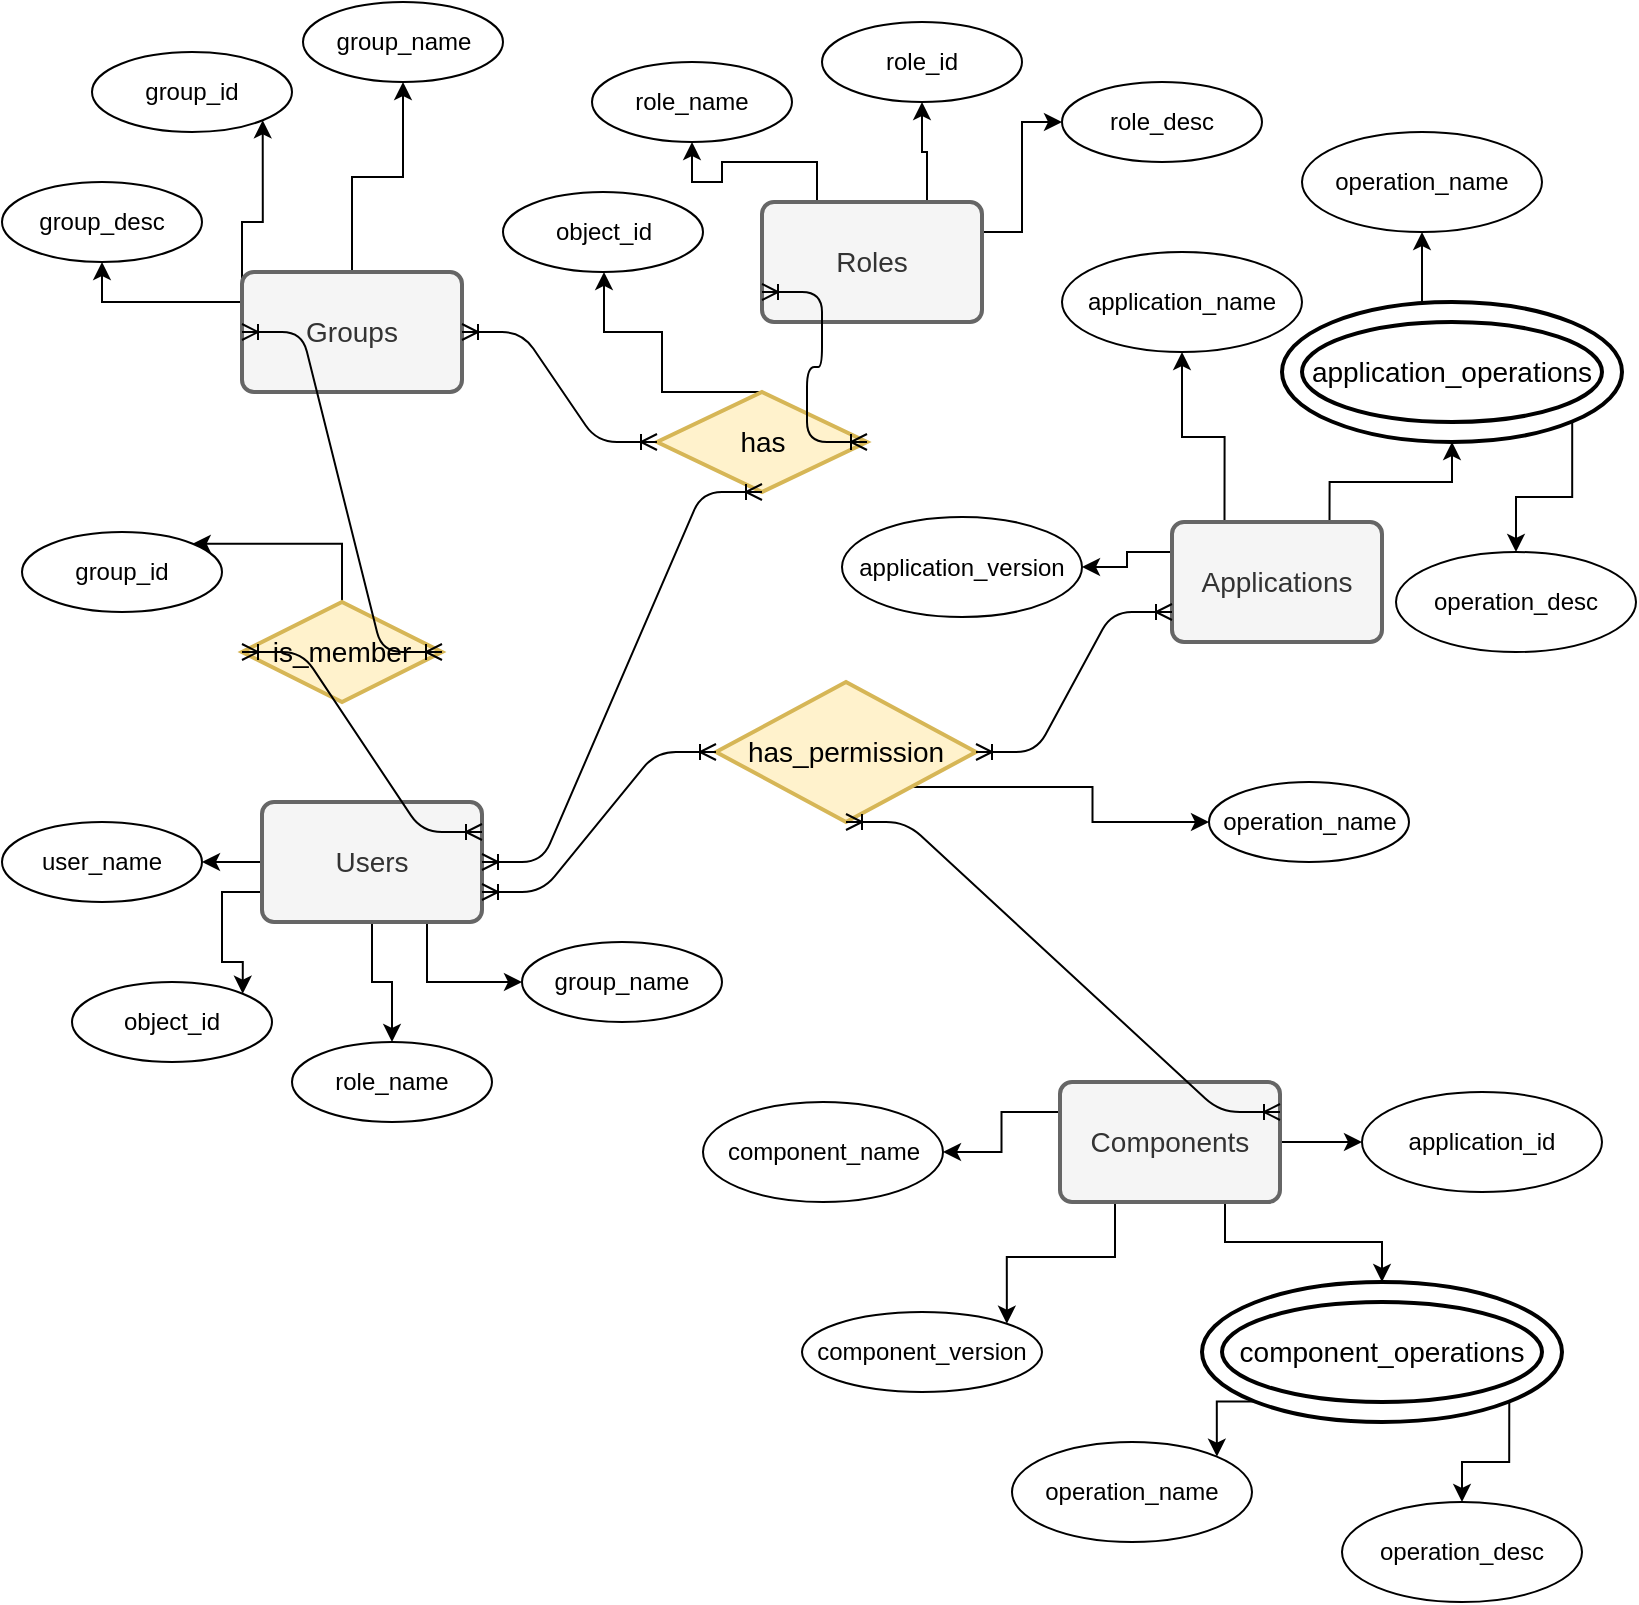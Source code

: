 <mxfile version="10.6.7" type="github"><diagram id="55WPMz2H20UcmwC9ZWeJ" name="Page-1"><mxGraphModel dx="1394" dy="796" grid="1" gridSize="10" guides="1" tooltips="1" connect="1" arrows="1" fold="1" page="1" pageScale="1" pageWidth="827" pageHeight="1169" math="0" shadow="0"><root><mxCell id="0"/><mxCell id="1" parent="0"/><mxCell id="7tPJaizjcjkGJEkL_nSI-25" style="edgeStyle=orthogonalEdgeStyle;rounded=0;orthogonalLoop=1;jettySize=auto;html=1;exitX=0.5;exitY=0;exitDx=0;exitDy=0;" parent="1" source="7tPJaizjcjkGJEkL_nSI-2" target="7tPJaizjcjkGJEkL_nSI-11" edge="1"><mxGeometry relative="1" as="geometry"/></mxCell><mxCell id="7tPJaizjcjkGJEkL_nSI-26" style="edgeStyle=orthogonalEdgeStyle;rounded=0;orthogonalLoop=1;jettySize=auto;html=1;exitX=0;exitY=0.25;exitDx=0;exitDy=0;entryX=1;entryY=1;entryDx=0;entryDy=0;" parent="1" source="7tPJaizjcjkGJEkL_nSI-2" target="7tPJaizjcjkGJEkL_nSI-12" edge="1"><mxGeometry relative="1" as="geometry"><Array as="points"><mxPoint x="130" y="130"/><mxPoint x="140" y="130"/></Array></mxGeometry></mxCell><mxCell id="7tPJaizjcjkGJEkL_nSI-27" style="edgeStyle=orthogonalEdgeStyle;rounded=0;orthogonalLoop=1;jettySize=auto;html=1;exitX=0;exitY=0.25;exitDx=0;exitDy=0;entryX=0.5;entryY=1;entryDx=0;entryDy=0;" parent="1" source="7tPJaizjcjkGJEkL_nSI-2" target="7tPJaizjcjkGJEkL_nSI-13" edge="1"><mxGeometry relative="1" as="geometry"/></mxCell><mxCell id="7tPJaizjcjkGJEkL_nSI-2" value="Groups" style="strokeWidth=2;rounded=1;arcSize=10;whiteSpace=wrap;html=1;align=center;fontSize=14;fillColor=#f5f5f5;strokeColor=#666666;fontColor=#333333;" parent="1" vertex="1"><mxGeometry x="130" y="155" width="110" height="60" as="geometry"/></mxCell><mxCell id="7tPJaizjcjkGJEkL_nSI-21" style="edgeStyle=orthogonalEdgeStyle;rounded=0;orthogonalLoop=1;jettySize=auto;html=1;exitX=0.25;exitY=0;exitDx=0;exitDy=0;entryX=0.5;entryY=1;entryDx=0;entryDy=0;" parent="1" source="7tPJaizjcjkGJEkL_nSI-3" target="7tPJaizjcjkGJEkL_nSI-15" edge="1"><mxGeometry relative="1" as="geometry"><mxPoint x="418" y="90" as="targetPoint"/></mxGeometry></mxCell><mxCell id="7tPJaizjcjkGJEkL_nSI-23" style="edgeStyle=orthogonalEdgeStyle;rounded=0;orthogonalLoop=1;jettySize=auto;html=1;exitX=0.75;exitY=0;exitDx=0;exitDy=0;entryX=0.5;entryY=1;entryDx=0;entryDy=0;" parent="1" source="7tPJaizjcjkGJEkL_nSI-3" target="7tPJaizjcjkGJEkL_nSI-16" edge="1"><mxGeometry relative="1" as="geometry"/></mxCell><mxCell id="7tPJaizjcjkGJEkL_nSI-24" style="edgeStyle=orthogonalEdgeStyle;rounded=0;orthogonalLoop=1;jettySize=auto;html=1;exitX=1;exitY=0.25;exitDx=0;exitDy=0;entryX=0;entryY=0.5;entryDx=0;entryDy=0;" parent="1" source="7tPJaizjcjkGJEkL_nSI-3" target="7tPJaizjcjkGJEkL_nSI-17" edge="1"><mxGeometry relative="1" as="geometry"/></mxCell><mxCell id="7tPJaizjcjkGJEkL_nSI-3" value="Roles" style="strokeWidth=2;rounded=1;arcSize=10;whiteSpace=wrap;html=1;align=center;fontSize=14;fillColor=#f5f5f5;strokeColor=#666666;fontColor=#333333;" parent="1" vertex="1"><mxGeometry x="390" y="120" width="110" height="60" as="geometry"/></mxCell><mxCell id="7tPJaizjcjkGJEkL_nSI-42" style="edgeStyle=orthogonalEdgeStyle;rounded=0;orthogonalLoop=1;jettySize=auto;html=1;entryX=1;entryY=0.5;entryDx=0;entryDy=0;" parent="1" source="7tPJaizjcjkGJEkL_nSI-4" target="7tPJaizjcjkGJEkL_nSI-40" edge="1"><mxGeometry relative="1" as="geometry"/></mxCell><mxCell id="7tPJaizjcjkGJEkL_nSI-44" style="edgeStyle=orthogonalEdgeStyle;rounded=0;orthogonalLoop=1;jettySize=auto;html=1;exitX=0;exitY=0.75;exitDx=0;exitDy=0;entryX=1;entryY=0;entryDx=0;entryDy=0;" parent="1" source="7tPJaizjcjkGJEkL_nSI-4" target="7tPJaizjcjkGJEkL_nSI-43" edge="1"><mxGeometry relative="1" as="geometry"/></mxCell><mxCell id="7tPJaizjcjkGJEkL_nSI-49" style="edgeStyle=orthogonalEdgeStyle;rounded=0;orthogonalLoop=1;jettySize=auto;html=1;" parent="1" source="7tPJaizjcjkGJEkL_nSI-4" target="7tPJaizjcjkGJEkL_nSI-47" edge="1"><mxGeometry relative="1" as="geometry"/></mxCell><mxCell id="7tPJaizjcjkGJEkL_nSI-50" style="edgeStyle=orthogonalEdgeStyle;rounded=0;orthogonalLoop=1;jettySize=auto;html=1;exitX=0.75;exitY=1;exitDx=0;exitDy=0;entryX=0;entryY=0.5;entryDx=0;entryDy=0;" parent="1" source="7tPJaizjcjkGJEkL_nSI-4" target="7tPJaizjcjkGJEkL_nSI-48" edge="1"><mxGeometry relative="1" as="geometry"/></mxCell><mxCell id="7tPJaizjcjkGJEkL_nSI-4" value="Users" style="strokeWidth=2;rounded=1;arcSize=10;whiteSpace=wrap;html=1;align=center;fontSize=14;fillColor=#f5f5f5;strokeColor=#666666;fontColor=#333333;" parent="1" vertex="1"><mxGeometry x="140" y="420" width="110" height="60" as="geometry"/></mxCell><mxCell id="7tPJaizjcjkGJEkL_nSI-66" style="edgeStyle=orthogonalEdgeStyle;rounded=0;orthogonalLoop=1;jettySize=auto;html=1;exitX=0;exitY=0.25;exitDx=0;exitDy=0;entryX=1;entryY=0.5;entryDx=0;entryDy=0;" parent="1" source="7tPJaizjcjkGJEkL_nSI-6" target="7tPJaizjcjkGJEkL_nSI-58" edge="1"><mxGeometry relative="1" as="geometry"/></mxCell><mxCell id="7tPJaizjcjkGJEkL_nSI-69" style="edgeStyle=orthogonalEdgeStyle;rounded=0;orthogonalLoop=1;jettySize=auto;html=1;exitX=1;exitY=0.5;exitDx=0;exitDy=0;entryX=0;entryY=0.5;entryDx=0;entryDy=0;" parent="1" source="7tPJaizjcjkGJEkL_nSI-6" target="7tPJaizjcjkGJEkL_nSI-68" edge="1"><mxGeometry relative="1" as="geometry"/></mxCell><mxCell id="7tPJaizjcjkGJEkL_nSI-70" style="edgeStyle=orthogonalEdgeStyle;rounded=0;orthogonalLoop=1;jettySize=auto;html=1;exitX=0.25;exitY=1;exitDx=0;exitDy=0;entryX=1;entryY=0;entryDx=0;entryDy=0;" parent="1" source="7tPJaizjcjkGJEkL_nSI-6" target="7tPJaizjcjkGJEkL_nSI-59" edge="1"><mxGeometry relative="1" as="geometry"/></mxCell><mxCell id="7tPJaizjcjkGJEkL_nSI-71" style="edgeStyle=orthogonalEdgeStyle;rounded=0;orthogonalLoop=1;jettySize=auto;html=1;exitX=0.75;exitY=1;exitDx=0;exitDy=0;entryX=0.5;entryY=0;entryDx=0;entryDy=0;" parent="1" source="7tPJaizjcjkGJEkL_nSI-6" target="7tPJaizjcjkGJEkL_nSI-61" edge="1"><mxGeometry relative="1" as="geometry"/></mxCell><mxCell id="7tPJaizjcjkGJEkL_nSI-6" value="Components" style="strokeWidth=2;rounded=1;arcSize=10;whiteSpace=wrap;html=1;align=center;fontSize=14;fillColor=#f5f5f5;strokeColor=#666666;fontColor=#333333;" parent="1" vertex="1"><mxGeometry x="539" y="560" width="110" height="60" as="geometry"/></mxCell><mxCell id="7tPJaizjcjkGJEkL_nSI-74" style="edgeStyle=orthogonalEdgeStyle;rounded=0;orthogonalLoop=1;jettySize=auto;html=1;exitX=0.25;exitY=0;exitDx=0;exitDy=0;entryX=0.5;entryY=1;entryDx=0;entryDy=0;" parent="1" source="7tPJaizjcjkGJEkL_nSI-7" target="7tPJaizjcjkGJEkL_nSI-73" edge="1"><mxGeometry relative="1" as="geometry"/></mxCell><mxCell id="7tPJaizjcjkGJEkL_nSI-77" style="edgeStyle=orthogonalEdgeStyle;rounded=0;orthogonalLoop=1;jettySize=auto;html=1;exitX=0;exitY=0.25;exitDx=0;exitDy=0;entryX=1;entryY=0.5;entryDx=0;entryDy=0;" parent="1" source="7tPJaizjcjkGJEkL_nSI-7" target="7tPJaizjcjkGJEkL_nSI-75" edge="1"><mxGeometry relative="1" as="geometry"/></mxCell><mxCell id="7tPJaizjcjkGJEkL_nSI-79" style="edgeStyle=orthogonalEdgeStyle;rounded=0;orthogonalLoop=1;jettySize=auto;html=1;exitX=0.75;exitY=0;exitDx=0;exitDy=0;entryX=0.5;entryY=1;entryDx=0;entryDy=0;" parent="1" source="7tPJaizjcjkGJEkL_nSI-7" target="7tPJaizjcjkGJEkL_nSI-78" edge="1"><mxGeometry relative="1" as="geometry"/></mxCell><mxCell id="7tPJaizjcjkGJEkL_nSI-7" value="Applications" style="strokeWidth=2;rounded=1;arcSize=10;whiteSpace=wrap;html=1;align=center;fontSize=14;fillColor=#f5f5f5;strokeColor=#666666;fontColor=#333333;" parent="1" vertex="1"><mxGeometry x="595" y="280" width="105" height="60" as="geometry"/></mxCell><mxCell id="7tPJaizjcjkGJEkL_nSI-11" value="group_name" style="ellipse;whiteSpace=wrap;html=1;" parent="1" vertex="1"><mxGeometry x="160.5" y="20" width="100" height="40" as="geometry"/></mxCell><mxCell id="7tPJaizjcjkGJEkL_nSI-12" value="group_id" style="ellipse;whiteSpace=wrap;html=1;" parent="1" vertex="1"><mxGeometry x="55" y="45" width="100" height="40" as="geometry"/></mxCell><mxCell id="7tPJaizjcjkGJEkL_nSI-13" value="group_desc" style="ellipse;whiteSpace=wrap;html=1;" parent="1" vertex="1"><mxGeometry x="10" y="110" width="100" height="40" as="geometry"/></mxCell><mxCell id="7tPJaizjcjkGJEkL_nSI-15" value="role_name" style="ellipse;whiteSpace=wrap;html=1;" parent="1" vertex="1"><mxGeometry x="305" y="50" width="100" height="40" as="geometry"/></mxCell><mxCell id="7tPJaizjcjkGJEkL_nSI-16" value="role_id" style="ellipse;whiteSpace=wrap;html=1;" parent="1" vertex="1"><mxGeometry x="420" y="30" width="100" height="40" as="geometry"/></mxCell><mxCell id="7tPJaizjcjkGJEkL_nSI-17" value="role_desc" style="ellipse;whiteSpace=wrap;html=1;" parent="1" vertex="1"><mxGeometry x="540" y="60" width="100" height="40" as="geometry"/></mxCell><mxCell id="OsMS8-Q-UVKgyMV39SgR-12" style="edgeStyle=orthogonalEdgeStyle;rounded=0;orthogonalLoop=1;jettySize=auto;html=1;exitX=0.5;exitY=0;exitDx=0;exitDy=0;entryX=1;entryY=0;entryDx=0;entryDy=0;" edge="1" parent="1" source="7tPJaizjcjkGJEkL_nSI-28" target="7tPJaizjcjkGJEkL_nSI-51"><mxGeometry relative="1" as="geometry"/></mxCell><mxCell id="7tPJaizjcjkGJEkL_nSI-28" value="is_member" style="shape=rhombus;strokeWidth=2;fontSize=17;perimeter=rhombusPerimeter;whiteSpace=wrap;html=1;align=center;fontSize=14;fillColor=#fff2cc;strokeColor=#d6b656;" parent="1" vertex="1"><mxGeometry x="130" y="320" width="100" height="50" as="geometry"/></mxCell><mxCell id="7tPJaizjcjkGJEkL_nSI-46" style="edgeStyle=orthogonalEdgeStyle;rounded=0;orthogonalLoop=1;jettySize=auto;html=1;exitX=0.5;exitY=0;exitDx=0;exitDy=0;" parent="1" source="7tPJaizjcjkGJEkL_nSI-29" target="7tPJaizjcjkGJEkL_nSI-45" edge="1"><mxGeometry relative="1" as="geometry"><Array as="points"><mxPoint x="340" y="215"/><mxPoint x="340" y="185"/><mxPoint x="311" y="185"/></Array></mxGeometry></mxCell><mxCell id="7tPJaizjcjkGJEkL_nSI-29" value="has" style="shape=rhombus;strokeWidth=2;fontSize=17;perimeter=rhombusPerimeter;whiteSpace=wrap;html=1;align=center;fontSize=14;fillColor=#fff2cc;strokeColor=#d6b656;" parent="1" vertex="1"><mxGeometry x="337.5" y="215" width="105" height="50" as="geometry"/></mxCell><mxCell id="7tPJaizjcjkGJEkL_nSI-40" value="user_name" style="ellipse;whiteSpace=wrap;html=1;" parent="1" vertex="1"><mxGeometry x="10" y="430" width="100" height="40" as="geometry"/></mxCell><mxCell id="7tPJaizjcjkGJEkL_nSI-43" value="object_id" style="ellipse;whiteSpace=wrap;html=1;" parent="1" vertex="1"><mxGeometry x="45" y="510" width="100" height="40" as="geometry"/></mxCell><mxCell id="7tPJaizjcjkGJEkL_nSI-45" value="object_id" style="ellipse;whiteSpace=wrap;html=1;" parent="1" vertex="1"><mxGeometry x="260.5" y="115" width="100" height="40" as="geometry"/></mxCell><mxCell id="7tPJaizjcjkGJEkL_nSI-47" value="role_name" style="ellipse;whiteSpace=wrap;html=1;" parent="1" vertex="1"><mxGeometry x="155" y="540" width="100" height="40" as="geometry"/></mxCell><mxCell id="7tPJaizjcjkGJEkL_nSI-48" value="group_name" style="ellipse;whiteSpace=wrap;html=1;" parent="1" vertex="1"><mxGeometry x="270" y="490" width="100" height="40" as="geometry"/></mxCell><mxCell id="7tPJaizjcjkGJEkL_nSI-51" value="group_id" style="ellipse;whiteSpace=wrap;html=1;" parent="1" vertex="1"><mxGeometry x="20" y="285" width="100" height="40" as="geometry"/></mxCell><mxCell id="7tPJaizjcjkGJEkL_nSI-53" value="operation_name" style="ellipse;whiteSpace=wrap;html=1;" parent="1" vertex="1"><mxGeometry x="613.5" y="410" width="100" height="40" as="geometry"/></mxCell><mxCell id="7tPJaizjcjkGJEkL_nSI-90" style="edgeStyle=orthogonalEdgeStyle;rounded=0;orthogonalLoop=1;jettySize=auto;html=1;entryX=0;entryY=0.5;entryDx=0;entryDy=0;exitX=1;exitY=1;exitDx=0;exitDy=0;" parent="1" source="7tPJaizjcjkGJEkL_nSI-54" target="7tPJaizjcjkGJEkL_nSI-53" edge="1"><mxGeometry relative="1" as="geometry"/></mxCell><mxCell id="7tPJaizjcjkGJEkL_nSI-54" value="has_permission" style="shape=rhombus;strokeWidth=2;fontSize=17;perimeter=rhombusPerimeter;whiteSpace=wrap;html=1;align=center;fontSize=14;fillColor=#fff2cc;strokeColor=#d6b656;" parent="1" vertex="1"><mxGeometry x="367" y="360" width="130" height="70" as="geometry"/></mxCell><mxCell id="7tPJaizjcjkGJEkL_nSI-58" value="component_name" style="ellipse;whiteSpace=wrap;html=1;" parent="1" vertex="1"><mxGeometry x="360.5" y="570" width="120" height="50" as="geometry"/></mxCell><mxCell id="7tPJaizjcjkGJEkL_nSI-59" value="component_version" style="ellipse;whiteSpace=wrap;html=1;" parent="1" vertex="1"><mxGeometry x="410" y="675" width="120" height="40" as="geometry"/></mxCell><mxCell id="7tPJaizjcjkGJEkL_nSI-64" style="edgeStyle=orthogonalEdgeStyle;rounded=0;orthogonalLoop=1;jettySize=auto;html=1;exitX=0;exitY=1;exitDx=0;exitDy=0;entryX=1;entryY=0;entryDx=0;entryDy=0;" parent="1" source="7tPJaizjcjkGJEkL_nSI-61" target="7tPJaizjcjkGJEkL_nSI-62" edge="1"><mxGeometry relative="1" as="geometry"/></mxCell><mxCell id="7tPJaizjcjkGJEkL_nSI-65" style="edgeStyle=orthogonalEdgeStyle;rounded=0;orthogonalLoop=1;jettySize=auto;html=1;exitX=1;exitY=1;exitDx=0;exitDy=0;entryX=0.5;entryY=0;entryDx=0;entryDy=0;" parent="1" source="7tPJaizjcjkGJEkL_nSI-61" target="7tPJaizjcjkGJEkL_nSI-63" edge="1"><mxGeometry relative="1" as="geometry"/></mxCell><mxCell id="7tPJaizjcjkGJEkL_nSI-61" value="component_operations" style="ellipse;shape=doubleEllipse;margin=10;strokeWidth=2;fontSize=14;whiteSpace=wrap;html=1;align=center;" parent="1" vertex="1"><mxGeometry x="610" y="660" width="180" height="70" as="geometry"/></mxCell><mxCell id="7tPJaizjcjkGJEkL_nSI-62" value="operation_name" style="ellipse;whiteSpace=wrap;html=1;" parent="1" vertex="1"><mxGeometry x="515" y="740" width="120" height="50" as="geometry"/></mxCell><mxCell id="7tPJaizjcjkGJEkL_nSI-63" value="operation_desc" style="ellipse;whiteSpace=wrap;html=1;" parent="1" vertex="1"><mxGeometry x="680" y="770" width="120" height="50" as="geometry"/></mxCell><mxCell id="7tPJaizjcjkGJEkL_nSI-68" value="application_id" style="ellipse;whiteSpace=wrap;html=1;" parent="1" vertex="1"><mxGeometry x="690" y="565" width="120" height="50" as="geometry"/></mxCell><mxCell id="7tPJaizjcjkGJEkL_nSI-73" value="application_name" style="ellipse;whiteSpace=wrap;html=1;" parent="1" vertex="1"><mxGeometry x="540" y="145" width="120" height="50" as="geometry"/></mxCell><mxCell id="7tPJaizjcjkGJEkL_nSI-75" value="application_version" style="ellipse;whiteSpace=wrap;html=1;" parent="1" vertex="1"><mxGeometry x="430" y="277.5" width="120" height="50" as="geometry"/></mxCell><mxCell id="7tPJaizjcjkGJEkL_nSI-83" style="edgeStyle=orthogonalEdgeStyle;rounded=0;orthogonalLoop=1;jettySize=auto;html=1;exitX=1;exitY=1;exitDx=0;exitDy=0;entryX=0.5;entryY=0;entryDx=0;entryDy=0;" parent="1" source="7tPJaizjcjkGJEkL_nSI-78" target="7tPJaizjcjkGJEkL_nSI-81" edge="1"><mxGeometry relative="1" as="geometry"/></mxCell><mxCell id="OsMS8-Q-UVKgyMV39SgR-1" style="edgeStyle=orthogonalEdgeStyle;rounded=0;orthogonalLoop=1;jettySize=auto;html=1;exitX=0.5;exitY=0;exitDx=0;exitDy=0;entryX=0.5;entryY=1;entryDx=0;entryDy=0;" edge="1" parent="1" source="7tPJaizjcjkGJEkL_nSI-78" target="7tPJaizjcjkGJEkL_nSI-80"><mxGeometry relative="1" as="geometry"/></mxCell><mxCell id="7tPJaizjcjkGJEkL_nSI-78" value="application_operations" style="ellipse;shape=doubleEllipse;margin=10;strokeWidth=2;fontSize=14;whiteSpace=wrap;html=1;align=center;" parent="1" vertex="1"><mxGeometry x="650" y="170" width="170" height="70" as="geometry"/></mxCell><mxCell id="7tPJaizjcjkGJEkL_nSI-80" value="operation_name" style="ellipse;whiteSpace=wrap;html=1;" parent="1" vertex="1"><mxGeometry x="660" y="85" width="120" height="50" as="geometry"/></mxCell><mxCell id="7tPJaizjcjkGJEkL_nSI-81" value="operation_desc" style="ellipse;whiteSpace=wrap;html=1;" parent="1" vertex="1"><mxGeometry x="707" y="295" width="120" height="50" as="geometry"/></mxCell><mxCell id="OsMS8-Q-UVKgyMV39SgR-2" value="" style="edgeStyle=entityRelationEdgeStyle;fontSize=12;html=1;endArrow=ERoneToMany;startArrow=ERoneToMany;exitX=1;exitY=0.5;exitDx=0;exitDy=0;entryX=0.5;entryY=1;entryDx=0;entryDy=0;" edge="1" parent="1" source="7tPJaizjcjkGJEkL_nSI-4" target="7tPJaizjcjkGJEkL_nSI-29"><mxGeometry width="100" height="100" relative="1" as="geometry"><mxPoint x="290" y="440" as="sourcePoint"/><mxPoint x="350" y="265" as="targetPoint"/></mxGeometry></mxCell><mxCell id="OsMS8-Q-UVKgyMV39SgR-3" value="" style="edgeStyle=entityRelationEdgeStyle;fontSize=12;html=1;endArrow=ERoneToMany;startArrow=ERoneToMany;entryX=0;entryY=0.5;entryDx=0;entryDy=0;exitX=1;exitY=0.25;exitDx=0;exitDy=0;" edge="1" parent="1" source="7tPJaizjcjkGJEkL_nSI-4" target="7tPJaizjcjkGJEkL_nSI-28"><mxGeometry width="100" height="100" relative="1" as="geometry"><mxPoint x="130" y="460" as="sourcePoint"/><mxPoint x="230" y="360" as="targetPoint"/></mxGeometry></mxCell><mxCell id="OsMS8-Q-UVKgyMV39SgR-4" value="" style="edgeStyle=entityRelationEdgeStyle;fontSize=12;html=1;endArrow=ERoneToMany;startArrow=ERoneToMany;exitX=1;exitY=0.5;exitDx=0;exitDy=0;entryX=0;entryY=0.5;entryDx=0;entryDy=0;" edge="1" parent="1" source="7tPJaizjcjkGJEkL_nSI-28" target="7tPJaizjcjkGJEkL_nSI-2"><mxGeometry width="100" height="100" relative="1" as="geometry"><mxPoint x="155" y="330" as="sourcePoint"/><mxPoint x="255" y="230" as="targetPoint"/></mxGeometry></mxCell><mxCell id="OsMS8-Q-UVKgyMV39SgR-13" value="" style="edgeStyle=entityRelationEdgeStyle;fontSize=12;html=1;endArrow=ERoneToMany;startArrow=ERoneToMany;exitX=1;exitY=0.75;exitDx=0;exitDy=0;entryX=0;entryY=0.5;entryDx=0;entryDy=0;" edge="1" parent="1" source="7tPJaizjcjkGJEkL_nSI-4" target="7tPJaizjcjkGJEkL_nSI-54"><mxGeometry width="100" height="100" relative="1" as="geometry"><mxPoint x="313" y="465" as="sourcePoint"/><mxPoint x="413" y="365" as="targetPoint"/></mxGeometry></mxCell><mxCell id="OsMS8-Q-UVKgyMV39SgR-14" value="" style="edgeStyle=entityRelationEdgeStyle;fontSize=12;html=1;endArrow=ERoneToMany;startArrow=ERoneToMany;exitX=1;exitY=0.5;exitDx=0;exitDy=0;entryX=0;entryY=0.5;entryDx=0;entryDy=0;" edge="1" parent="1" source="7tPJaizjcjkGJEkL_nSI-2" target="7tPJaizjcjkGJEkL_nSI-29"><mxGeometry width="100" height="100" relative="1" as="geometry"><mxPoint x="310" y="420" as="sourcePoint"/><mxPoint x="340" y="220" as="targetPoint"/></mxGeometry></mxCell><mxCell id="OsMS8-Q-UVKgyMV39SgR-15" value="" style="edgeStyle=entityRelationEdgeStyle;fontSize=12;html=1;endArrow=ERoneToMany;startArrow=ERoneToMany;exitX=1;exitY=0.5;exitDx=0;exitDy=0;entryX=0;entryY=0.75;entryDx=0;entryDy=0;" edge="1" parent="1" source="7tPJaizjcjkGJEkL_nSI-29" target="7tPJaizjcjkGJEkL_nSI-3"><mxGeometry width="100" height="100" relative="1" as="geometry"><mxPoint x="340" y="390" as="sourcePoint"/><mxPoint x="440" y="290" as="targetPoint"/></mxGeometry></mxCell><mxCell id="OsMS8-Q-UVKgyMV39SgR-16" value="" style="edgeStyle=entityRelationEdgeStyle;fontSize=12;html=1;endArrow=ERoneToMany;startArrow=ERoneToMany;exitX=1;exitY=0.25;exitDx=0;exitDy=0;entryX=0.5;entryY=1;entryDx=0;entryDy=0;" edge="1" parent="1" source="7tPJaizjcjkGJEkL_nSI-6" target="7tPJaizjcjkGJEkL_nSI-54"><mxGeometry width="100" height="100" relative="1" as="geometry"><mxPoint x="470" y="555" as="sourcePoint"/><mxPoint x="570" y="455" as="targetPoint"/></mxGeometry></mxCell><mxCell id="OsMS8-Q-UVKgyMV39SgR-17" value="" style="edgeStyle=entityRelationEdgeStyle;fontSize=12;html=1;endArrow=ERoneToMany;startArrow=ERoneToMany;entryX=0;entryY=0.75;entryDx=0;entryDy=0;exitX=1;exitY=0.5;exitDx=0;exitDy=0;" edge="1" parent="1" source="7tPJaizjcjkGJEkL_nSI-54" target="7tPJaizjcjkGJEkL_nSI-7"><mxGeometry width="100" height="100" relative="1" as="geometry"><mxPoint x="448.5" y="460" as="sourcePoint"/><mxPoint x="548.5" y="360" as="targetPoint"/></mxGeometry></mxCell></root></mxGraphModel></diagram></mxfile>
